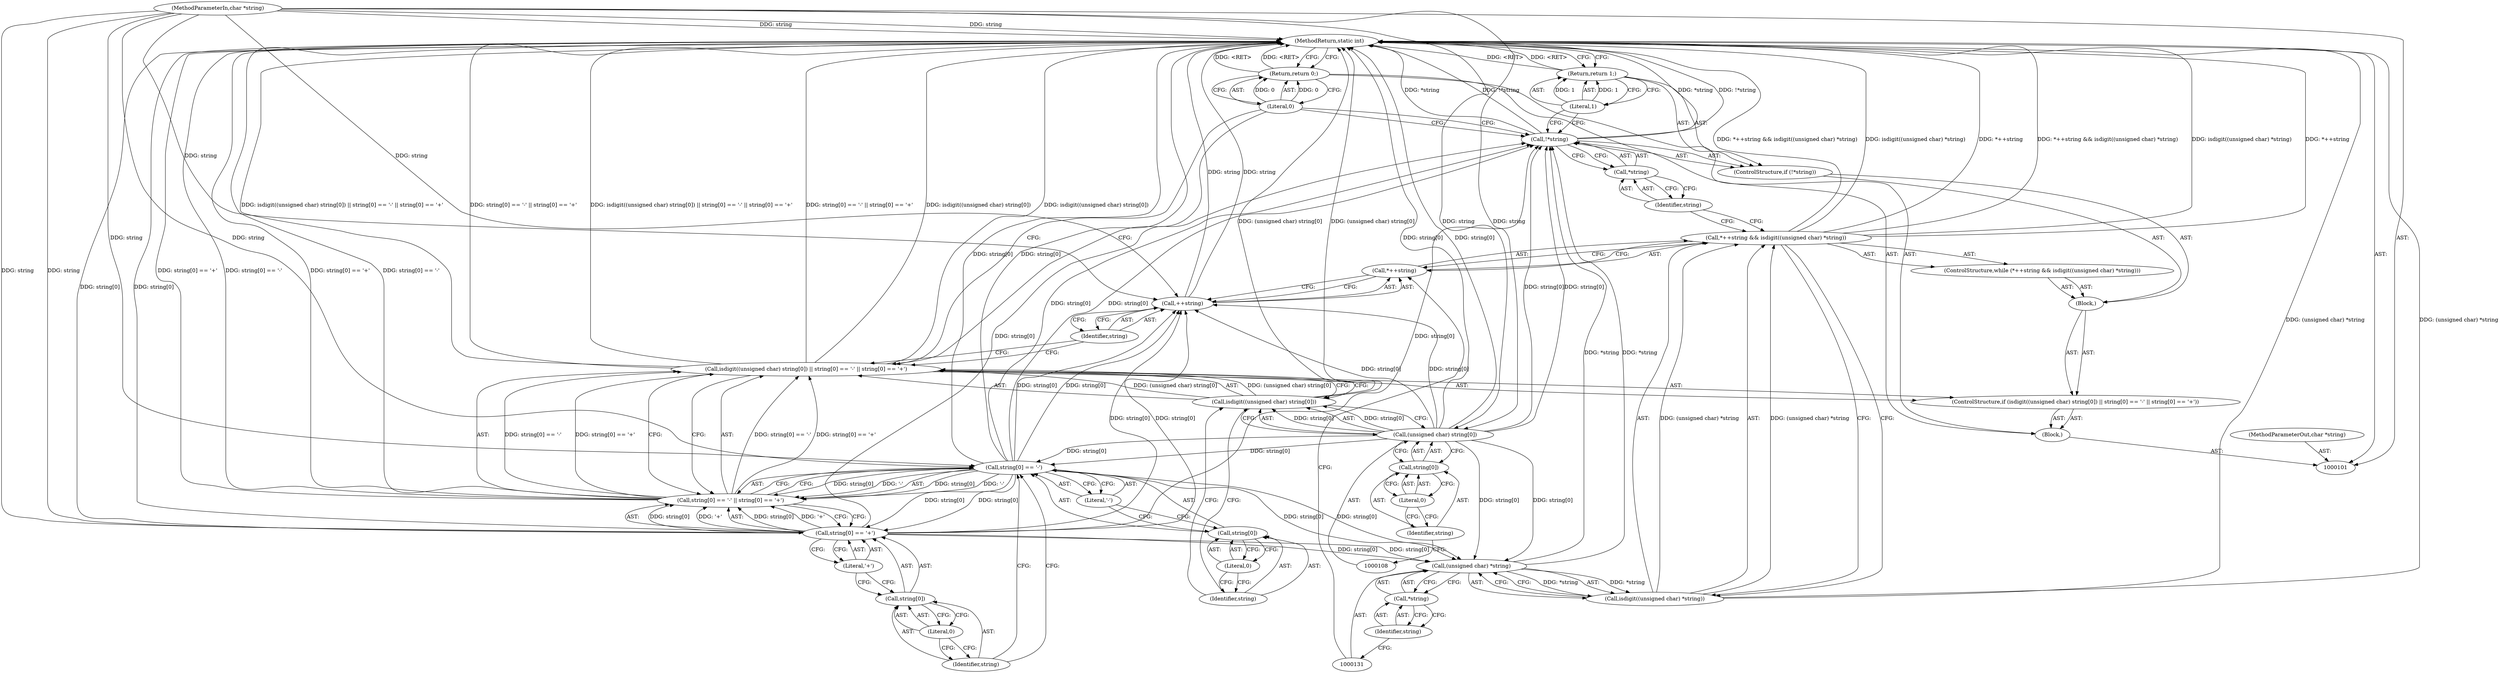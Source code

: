 digraph "0_t1utils_6b9d1aafcb61a3663c883663eb19ccdbfcde8d33_0" {
"1000142" [label="(MethodReturn,static int)"];
"1000102" [label="(MethodParameterIn,char *string)"];
"1000190" [label="(MethodParameterOut,char *string)"];
"1000103" [label="(Block,)"];
"1000107" [label="(Call,(unsigned char) string[0])"];
"1000104" [label="(ControlStructure,if (isdigit((unsigned char) string[0]) || string[0] == '-' || string[0] == '+'))"];
"1000109" [label="(Call,string[0])"];
"1000110" [label="(Identifier,string)"];
"1000111" [label="(Literal,0)"];
"1000112" [label="(Call,string[0] == '-' || string[0] == '+')"];
"1000113" [label="(Call,string[0] == '-')"];
"1000114" [label="(Call,string[0])"];
"1000115" [label="(Identifier,string)"];
"1000116" [label="(Literal,0)"];
"1000117" [label="(Literal,'-')"];
"1000105" [label="(Call,isdigit((unsigned char) string[0]) || string[0] == '-' || string[0] == '+')"];
"1000106" [label="(Call,isdigit((unsigned char) string[0]))"];
"1000118" [label="(Call,string[0] == '+')"];
"1000119" [label="(Call,string[0])"];
"1000120" [label="(Identifier,string)"];
"1000121" [label="(Literal,0)"];
"1000122" [label="(Literal,'+')"];
"1000123" [label="(Block,)"];
"1000125" [label="(Call,*++string && isdigit((unsigned char) *string))"];
"1000126" [label="(Call,*++string)"];
"1000127" [label="(Call,++string)"];
"1000128" [label="(Identifier,string)"];
"1000129" [label="(Call,isdigit((unsigned char) *string))"];
"1000130" [label="(Call,(unsigned char) *string)"];
"1000124" [label="(ControlStructure,while (*++string && isdigit((unsigned char) *string)))"];
"1000132" [label="(Call,*string)"];
"1000133" [label="(Identifier,string)"];
"1000136" [label="(Call,*string)"];
"1000137" [label="(Identifier,string)"];
"1000134" [label="(ControlStructure,if (!*string))"];
"1000135" [label="(Call,!*string)"];
"1000139" [label="(Literal,1)"];
"1000138" [label="(Return,return 1;)"];
"1000140" [label="(Return,return 0;)"];
"1000141" [label="(Literal,0)"];
"1000142" -> "1000101"  [label="AST: "];
"1000142" -> "1000138"  [label="CFG: "];
"1000142" -> "1000140"  [label="CFG: "];
"1000125" -> "1000142"  [label="DDG: *++string && isdigit((unsigned char) *string)"];
"1000125" -> "1000142"  [label="DDG: isdigit((unsigned char) *string)"];
"1000125" -> "1000142"  [label="DDG: *++string"];
"1000106" -> "1000142"  [label="DDG: (unsigned char) string[0]"];
"1000105" -> "1000142"  [label="DDG: isdigit((unsigned char) string[0]) || string[0] == '-' || string[0] == '+'"];
"1000105" -> "1000142"  [label="DDG: string[0] == '-' || string[0] == '+'"];
"1000105" -> "1000142"  [label="DDG: isdigit((unsigned char) string[0])"];
"1000113" -> "1000142"  [label="DDG: string[0]"];
"1000112" -> "1000142"  [label="DDG: string[0] == '+'"];
"1000112" -> "1000142"  [label="DDG: string[0] == '-'"];
"1000135" -> "1000142"  [label="DDG: *string"];
"1000135" -> "1000142"  [label="DDG: !*string"];
"1000127" -> "1000142"  [label="DDG: string"];
"1000118" -> "1000142"  [label="DDG: string[0]"];
"1000129" -> "1000142"  [label="DDG: (unsigned char) *string"];
"1000102" -> "1000142"  [label="DDG: string"];
"1000107" -> "1000142"  [label="DDG: string[0]"];
"1000140" -> "1000142"  [label="DDG: <RET>"];
"1000138" -> "1000142"  [label="DDG: <RET>"];
"1000102" -> "1000101"  [label="AST: "];
"1000102" -> "1000142"  [label="DDG: string"];
"1000102" -> "1000107"  [label="DDG: string"];
"1000102" -> "1000113"  [label="DDG: string"];
"1000102" -> "1000118"  [label="DDG: string"];
"1000102" -> "1000127"  [label="DDG: string"];
"1000190" -> "1000101"  [label="AST: "];
"1000103" -> "1000101"  [label="AST: "];
"1000104" -> "1000103"  [label="AST: "];
"1000140" -> "1000103"  [label="AST: "];
"1000107" -> "1000106"  [label="AST: "];
"1000107" -> "1000109"  [label="CFG: "];
"1000108" -> "1000107"  [label="AST: "];
"1000109" -> "1000107"  [label="AST: "];
"1000106" -> "1000107"  [label="CFG: "];
"1000107" -> "1000142"  [label="DDG: string[0]"];
"1000107" -> "1000106"  [label="DDG: string[0]"];
"1000102" -> "1000107"  [label="DDG: string"];
"1000107" -> "1000113"  [label="DDG: string[0]"];
"1000107" -> "1000127"  [label="DDG: string[0]"];
"1000107" -> "1000130"  [label="DDG: string[0]"];
"1000107" -> "1000135"  [label="DDG: string[0]"];
"1000104" -> "1000103"  [label="AST: "];
"1000105" -> "1000104"  [label="AST: "];
"1000123" -> "1000104"  [label="AST: "];
"1000109" -> "1000107"  [label="AST: "];
"1000109" -> "1000111"  [label="CFG: "];
"1000110" -> "1000109"  [label="AST: "];
"1000111" -> "1000109"  [label="AST: "];
"1000107" -> "1000109"  [label="CFG: "];
"1000110" -> "1000109"  [label="AST: "];
"1000110" -> "1000108"  [label="CFG: "];
"1000111" -> "1000110"  [label="CFG: "];
"1000111" -> "1000109"  [label="AST: "];
"1000111" -> "1000110"  [label="CFG: "];
"1000109" -> "1000111"  [label="CFG: "];
"1000112" -> "1000105"  [label="AST: "];
"1000112" -> "1000113"  [label="CFG: "];
"1000112" -> "1000118"  [label="CFG: "];
"1000113" -> "1000112"  [label="AST: "];
"1000118" -> "1000112"  [label="AST: "];
"1000105" -> "1000112"  [label="CFG: "];
"1000112" -> "1000142"  [label="DDG: string[0] == '+'"];
"1000112" -> "1000142"  [label="DDG: string[0] == '-'"];
"1000112" -> "1000105"  [label="DDG: string[0] == '-'"];
"1000112" -> "1000105"  [label="DDG: string[0] == '+'"];
"1000113" -> "1000112"  [label="DDG: string[0]"];
"1000113" -> "1000112"  [label="DDG: '-'"];
"1000118" -> "1000112"  [label="DDG: string[0]"];
"1000118" -> "1000112"  [label="DDG: '+'"];
"1000113" -> "1000112"  [label="AST: "];
"1000113" -> "1000117"  [label="CFG: "];
"1000114" -> "1000113"  [label="AST: "];
"1000117" -> "1000113"  [label="AST: "];
"1000120" -> "1000113"  [label="CFG: "];
"1000112" -> "1000113"  [label="CFG: "];
"1000113" -> "1000142"  [label="DDG: string[0]"];
"1000113" -> "1000112"  [label="DDG: string[0]"];
"1000113" -> "1000112"  [label="DDG: '-'"];
"1000107" -> "1000113"  [label="DDG: string[0]"];
"1000102" -> "1000113"  [label="DDG: string"];
"1000113" -> "1000118"  [label="DDG: string[0]"];
"1000113" -> "1000127"  [label="DDG: string[0]"];
"1000113" -> "1000130"  [label="DDG: string[0]"];
"1000113" -> "1000135"  [label="DDG: string[0]"];
"1000114" -> "1000113"  [label="AST: "];
"1000114" -> "1000116"  [label="CFG: "];
"1000115" -> "1000114"  [label="AST: "];
"1000116" -> "1000114"  [label="AST: "];
"1000117" -> "1000114"  [label="CFG: "];
"1000115" -> "1000114"  [label="AST: "];
"1000115" -> "1000106"  [label="CFG: "];
"1000116" -> "1000115"  [label="CFG: "];
"1000116" -> "1000114"  [label="AST: "];
"1000116" -> "1000115"  [label="CFG: "];
"1000114" -> "1000116"  [label="CFG: "];
"1000117" -> "1000113"  [label="AST: "];
"1000117" -> "1000114"  [label="CFG: "];
"1000113" -> "1000117"  [label="CFG: "];
"1000105" -> "1000104"  [label="AST: "];
"1000105" -> "1000106"  [label="CFG: "];
"1000105" -> "1000112"  [label="CFG: "];
"1000106" -> "1000105"  [label="AST: "];
"1000112" -> "1000105"  [label="AST: "];
"1000128" -> "1000105"  [label="CFG: "];
"1000141" -> "1000105"  [label="CFG: "];
"1000105" -> "1000142"  [label="DDG: isdigit((unsigned char) string[0]) || string[0] == '-' || string[0] == '+'"];
"1000105" -> "1000142"  [label="DDG: string[0] == '-' || string[0] == '+'"];
"1000105" -> "1000142"  [label="DDG: isdigit((unsigned char) string[0])"];
"1000106" -> "1000105"  [label="DDG: (unsigned char) string[0]"];
"1000112" -> "1000105"  [label="DDG: string[0] == '-'"];
"1000112" -> "1000105"  [label="DDG: string[0] == '+'"];
"1000106" -> "1000105"  [label="AST: "];
"1000106" -> "1000107"  [label="CFG: "];
"1000107" -> "1000106"  [label="AST: "];
"1000115" -> "1000106"  [label="CFG: "];
"1000105" -> "1000106"  [label="CFG: "];
"1000106" -> "1000142"  [label="DDG: (unsigned char) string[0]"];
"1000106" -> "1000105"  [label="DDG: (unsigned char) string[0]"];
"1000107" -> "1000106"  [label="DDG: string[0]"];
"1000118" -> "1000112"  [label="AST: "];
"1000118" -> "1000122"  [label="CFG: "];
"1000119" -> "1000118"  [label="AST: "];
"1000122" -> "1000118"  [label="AST: "];
"1000112" -> "1000118"  [label="CFG: "];
"1000118" -> "1000142"  [label="DDG: string[0]"];
"1000118" -> "1000112"  [label="DDG: string[0]"];
"1000118" -> "1000112"  [label="DDG: '+'"];
"1000113" -> "1000118"  [label="DDG: string[0]"];
"1000102" -> "1000118"  [label="DDG: string"];
"1000118" -> "1000127"  [label="DDG: string[0]"];
"1000118" -> "1000130"  [label="DDG: string[0]"];
"1000118" -> "1000135"  [label="DDG: string[0]"];
"1000119" -> "1000118"  [label="AST: "];
"1000119" -> "1000121"  [label="CFG: "];
"1000120" -> "1000119"  [label="AST: "];
"1000121" -> "1000119"  [label="AST: "];
"1000122" -> "1000119"  [label="CFG: "];
"1000120" -> "1000119"  [label="AST: "];
"1000120" -> "1000113"  [label="CFG: "];
"1000121" -> "1000120"  [label="CFG: "];
"1000121" -> "1000119"  [label="AST: "];
"1000121" -> "1000120"  [label="CFG: "];
"1000119" -> "1000121"  [label="CFG: "];
"1000122" -> "1000118"  [label="AST: "];
"1000122" -> "1000119"  [label="CFG: "];
"1000118" -> "1000122"  [label="CFG: "];
"1000123" -> "1000104"  [label="AST: "];
"1000124" -> "1000123"  [label="AST: "];
"1000134" -> "1000123"  [label="AST: "];
"1000125" -> "1000124"  [label="AST: "];
"1000125" -> "1000126"  [label="CFG: "];
"1000125" -> "1000129"  [label="CFG: "];
"1000126" -> "1000125"  [label="AST: "];
"1000129" -> "1000125"  [label="AST: "];
"1000137" -> "1000125"  [label="CFG: "];
"1000125" -> "1000142"  [label="DDG: *++string && isdigit((unsigned char) *string)"];
"1000125" -> "1000142"  [label="DDG: isdigit((unsigned char) *string)"];
"1000125" -> "1000142"  [label="DDG: *++string"];
"1000129" -> "1000125"  [label="DDG: (unsigned char) *string"];
"1000126" -> "1000125"  [label="AST: "];
"1000126" -> "1000127"  [label="CFG: "];
"1000127" -> "1000126"  [label="AST: "];
"1000131" -> "1000126"  [label="CFG: "];
"1000125" -> "1000126"  [label="CFG: "];
"1000127" -> "1000126"  [label="AST: "];
"1000127" -> "1000128"  [label="CFG: "];
"1000128" -> "1000127"  [label="AST: "];
"1000126" -> "1000127"  [label="CFG: "];
"1000127" -> "1000142"  [label="DDG: string"];
"1000113" -> "1000127"  [label="DDG: string[0]"];
"1000118" -> "1000127"  [label="DDG: string[0]"];
"1000107" -> "1000127"  [label="DDG: string[0]"];
"1000102" -> "1000127"  [label="DDG: string"];
"1000128" -> "1000127"  [label="AST: "];
"1000128" -> "1000105"  [label="CFG: "];
"1000127" -> "1000128"  [label="CFG: "];
"1000129" -> "1000125"  [label="AST: "];
"1000129" -> "1000130"  [label="CFG: "];
"1000130" -> "1000129"  [label="AST: "];
"1000125" -> "1000129"  [label="CFG: "];
"1000129" -> "1000142"  [label="DDG: (unsigned char) *string"];
"1000129" -> "1000125"  [label="DDG: (unsigned char) *string"];
"1000130" -> "1000129"  [label="DDG: *string"];
"1000130" -> "1000129"  [label="AST: "];
"1000130" -> "1000132"  [label="CFG: "];
"1000131" -> "1000130"  [label="AST: "];
"1000132" -> "1000130"  [label="AST: "];
"1000129" -> "1000130"  [label="CFG: "];
"1000130" -> "1000129"  [label="DDG: *string"];
"1000113" -> "1000130"  [label="DDG: string[0]"];
"1000118" -> "1000130"  [label="DDG: string[0]"];
"1000107" -> "1000130"  [label="DDG: string[0]"];
"1000130" -> "1000135"  [label="DDG: *string"];
"1000124" -> "1000123"  [label="AST: "];
"1000125" -> "1000124"  [label="AST: "];
"1000132" -> "1000130"  [label="AST: "];
"1000132" -> "1000133"  [label="CFG: "];
"1000133" -> "1000132"  [label="AST: "];
"1000130" -> "1000132"  [label="CFG: "];
"1000133" -> "1000132"  [label="AST: "];
"1000133" -> "1000131"  [label="CFG: "];
"1000132" -> "1000133"  [label="CFG: "];
"1000136" -> "1000135"  [label="AST: "];
"1000136" -> "1000137"  [label="CFG: "];
"1000137" -> "1000136"  [label="AST: "];
"1000135" -> "1000136"  [label="CFG: "];
"1000137" -> "1000136"  [label="AST: "];
"1000137" -> "1000125"  [label="CFG: "];
"1000136" -> "1000137"  [label="CFG: "];
"1000134" -> "1000123"  [label="AST: "];
"1000135" -> "1000134"  [label="AST: "];
"1000138" -> "1000134"  [label="AST: "];
"1000135" -> "1000134"  [label="AST: "];
"1000135" -> "1000136"  [label="CFG: "];
"1000136" -> "1000135"  [label="AST: "];
"1000139" -> "1000135"  [label="CFG: "];
"1000141" -> "1000135"  [label="CFG: "];
"1000135" -> "1000142"  [label="DDG: *string"];
"1000135" -> "1000142"  [label="DDG: !*string"];
"1000113" -> "1000135"  [label="DDG: string[0]"];
"1000130" -> "1000135"  [label="DDG: *string"];
"1000118" -> "1000135"  [label="DDG: string[0]"];
"1000107" -> "1000135"  [label="DDG: string[0]"];
"1000139" -> "1000138"  [label="AST: "];
"1000139" -> "1000135"  [label="CFG: "];
"1000138" -> "1000139"  [label="CFG: "];
"1000139" -> "1000138"  [label="DDG: 1"];
"1000138" -> "1000134"  [label="AST: "];
"1000138" -> "1000139"  [label="CFG: "];
"1000139" -> "1000138"  [label="AST: "];
"1000142" -> "1000138"  [label="CFG: "];
"1000138" -> "1000142"  [label="DDG: <RET>"];
"1000139" -> "1000138"  [label="DDG: 1"];
"1000140" -> "1000103"  [label="AST: "];
"1000140" -> "1000141"  [label="CFG: "];
"1000141" -> "1000140"  [label="AST: "];
"1000142" -> "1000140"  [label="CFG: "];
"1000140" -> "1000142"  [label="DDG: <RET>"];
"1000141" -> "1000140"  [label="DDG: 0"];
"1000141" -> "1000140"  [label="AST: "];
"1000141" -> "1000135"  [label="CFG: "];
"1000141" -> "1000105"  [label="CFG: "];
"1000140" -> "1000141"  [label="CFG: "];
"1000141" -> "1000140"  [label="DDG: 0"];
}

